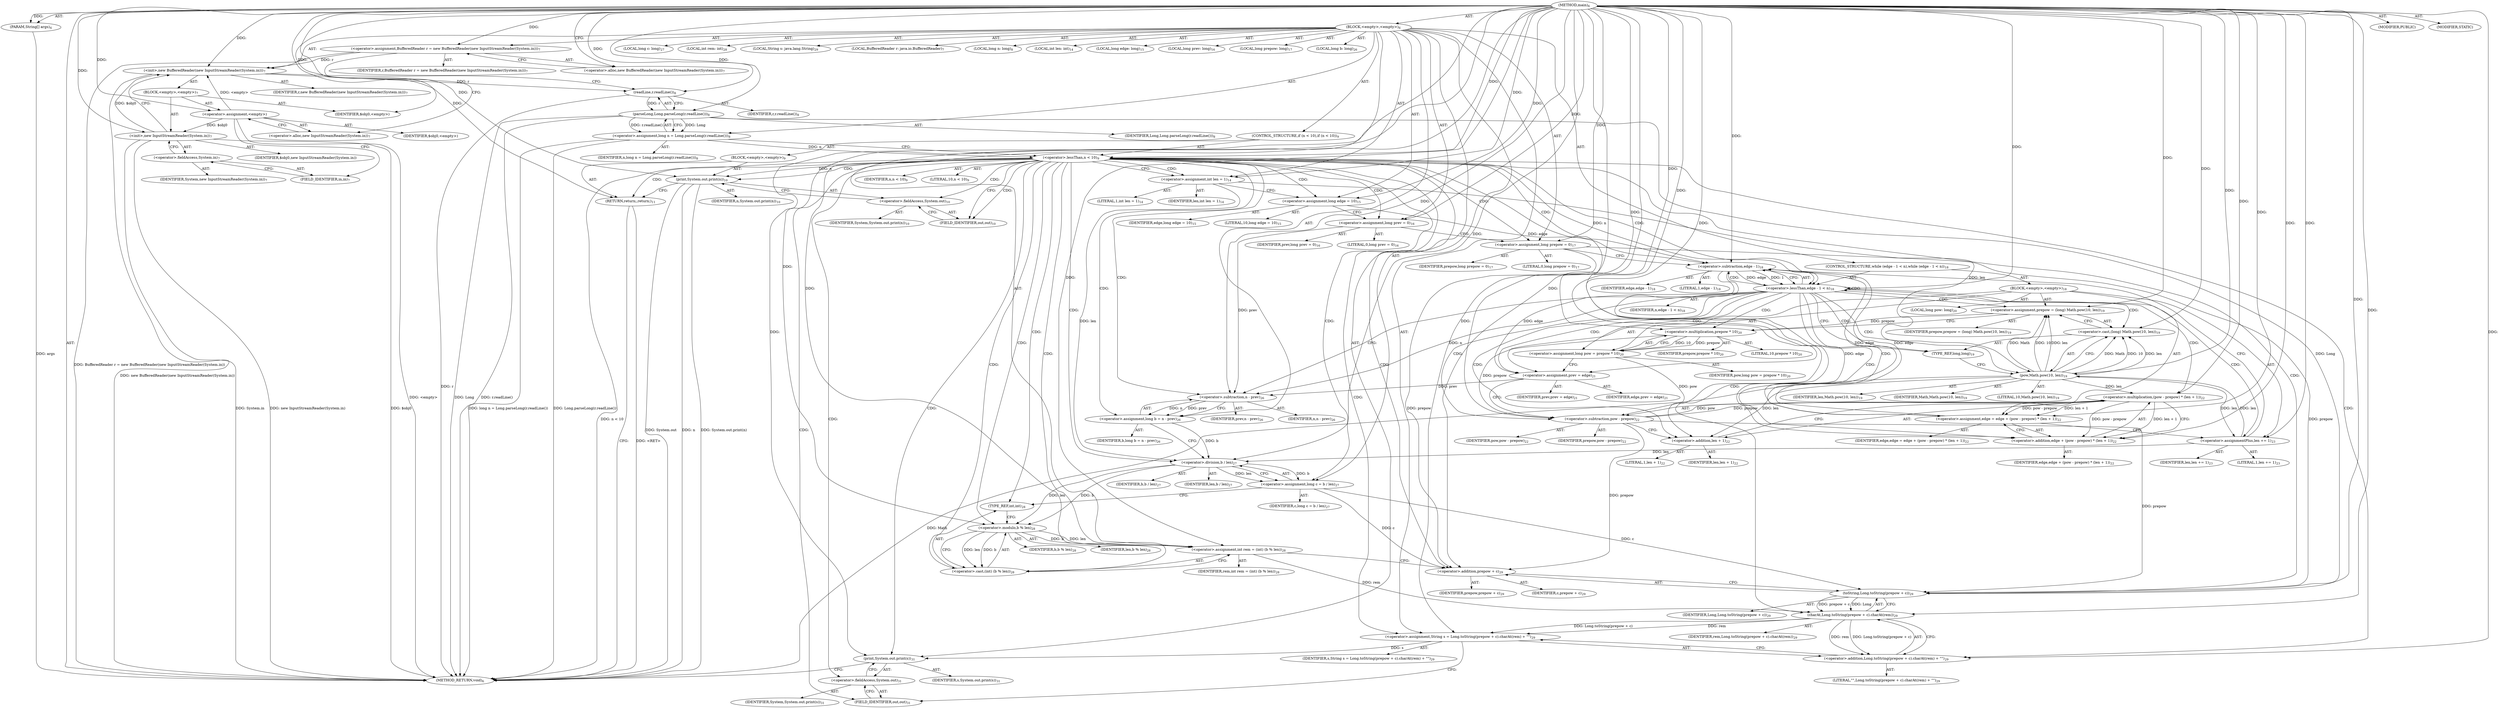 digraph "main" {  
"19" [label = <(METHOD,main)<SUB>6</SUB>> ]
"20" [label = <(PARAM,String[] args)<SUB>6</SUB>> ]
"21" [label = <(BLOCK,&lt;empty&gt;,&lt;empty&gt;)<SUB>6</SUB>> ]
"4" [label = <(LOCAL,BufferedReader r: java.io.BufferedReader)<SUB>7</SUB>> ]
"22" [label = <(&lt;operator&gt;.assignment,BufferedReader r = new BufferedReader(new InputStreamReader(System.in)))<SUB>7</SUB>> ]
"23" [label = <(IDENTIFIER,r,BufferedReader r = new BufferedReader(new InputStreamReader(System.in)))<SUB>7</SUB>> ]
"24" [label = <(&lt;operator&gt;.alloc,new BufferedReader(new InputStreamReader(System.in)))<SUB>7</SUB>> ]
"25" [label = <(&lt;init&gt;,new BufferedReader(new InputStreamReader(System.in)))<SUB>7</SUB>> ]
"3" [label = <(IDENTIFIER,r,new BufferedReader(new InputStreamReader(System.in)))<SUB>7</SUB>> ]
"26" [label = <(BLOCK,&lt;empty&gt;,&lt;empty&gt;)<SUB>7</SUB>> ]
"27" [label = <(&lt;operator&gt;.assignment,&lt;empty&gt;)> ]
"28" [label = <(IDENTIFIER,$obj0,&lt;empty&gt;)> ]
"29" [label = <(&lt;operator&gt;.alloc,new InputStreamReader(System.in))<SUB>7</SUB>> ]
"30" [label = <(&lt;init&gt;,new InputStreamReader(System.in))<SUB>7</SUB>> ]
"31" [label = <(IDENTIFIER,$obj0,new InputStreamReader(System.in))> ]
"32" [label = <(&lt;operator&gt;.fieldAccess,System.in)<SUB>7</SUB>> ]
"33" [label = <(IDENTIFIER,System,new InputStreamReader(System.in))<SUB>7</SUB>> ]
"34" [label = <(FIELD_IDENTIFIER,in,in)<SUB>7</SUB>> ]
"35" [label = <(IDENTIFIER,$obj0,&lt;empty&gt;)> ]
"36" [label = <(LOCAL,long n: long)<SUB>8</SUB>> ]
"37" [label = <(&lt;operator&gt;.assignment,long n = Long.parseLong(r.readLine()))<SUB>8</SUB>> ]
"38" [label = <(IDENTIFIER,n,long n = Long.parseLong(r.readLine()))<SUB>8</SUB>> ]
"39" [label = <(parseLong,Long.parseLong(r.readLine()))<SUB>8</SUB>> ]
"40" [label = <(IDENTIFIER,Long,Long.parseLong(r.readLine()))<SUB>8</SUB>> ]
"41" [label = <(readLine,r.readLine())<SUB>8</SUB>> ]
"42" [label = <(IDENTIFIER,r,r.readLine())<SUB>8</SUB>> ]
"43" [label = <(CONTROL_STRUCTURE,if (n &lt; 10),if (n &lt; 10))<SUB>9</SUB>> ]
"44" [label = <(&lt;operator&gt;.lessThan,n &lt; 10)<SUB>9</SUB>> ]
"45" [label = <(IDENTIFIER,n,n &lt; 10)<SUB>9</SUB>> ]
"46" [label = <(LITERAL,10,n &lt; 10)<SUB>9</SUB>> ]
"47" [label = <(BLOCK,&lt;empty&gt;,&lt;empty&gt;)<SUB>9</SUB>> ]
"48" [label = <(print,System.out.print(n))<SUB>10</SUB>> ]
"49" [label = <(&lt;operator&gt;.fieldAccess,System.out)<SUB>10</SUB>> ]
"50" [label = <(IDENTIFIER,System,System.out.print(n))<SUB>10</SUB>> ]
"51" [label = <(FIELD_IDENTIFIER,out,out)<SUB>10</SUB>> ]
"52" [label = <(IDENTIFIER,n,System.out.print(n))<SUB>10</SUB>> ]
"53" [label = <(RETURN,return;,return;)<SUB>11</SUB>> ]
"54" [label = <(LOCAL,int len: int)<SUB>14</SUB>> ]
"55" [label = <(&lt;operator&gt;.assignment,int len = 1)<SUB>14</SUB>> ]
"56" [label = <(IDENTIFIER,len,int len = 1)<SUB>14</SUB>> ]
"57" [label = <(LITERAL,1,int len = 1)<SUB>14</SUB>> ]
"58" [label = <(LOCAL,long edge: long)<SUB>15</SUB>> ]
"59" [label = <(&lt;operator&gt;.assignment,long edge = 10)<SUB>15</SUB>> ]
"60" [label = <(IDENTIFIER,edge,long edge = 10)<SUB>15</SUB>> ]
"61" [label = <(LITERAL,10,long edge = 10)<SUB>15</SUB>> ]
"62" [label = <(LOCAL,long prev: long)<SUB>16</SUB>> ]
"63" [label = <(&lt;operator&gt;.assignment,long prev = 0)<SUB>16</SUB>> ]
"64" [label = <(IDENTIFIER,prev,long prev = 0)<SUB>16</SUB>> ]
"65" [label = <(LITERAL,0,long prev = 0)<SUB>16</SUB>> ]
"66" [label = <(LOCAL,long prepow: long)<SUB>17</SUB>> ]
"67" [label = <(&lt;operator&gt;.assignment,long prepow = 0)<SUB>17</SUB>> ]
"68" [label = <(IDENTIFIER,prepow,long prepow = 0)<SUB>17</SUB>> ]
"69" [label = <(LITERAL,0,long prepow = 0)<SUB>17</SUB>> ]
"70" [label = <(CONTROL_STRUCTURE,while (edge - 1 &lt; n),while (edge - 1 &lt; n))<SUB>18</SUB>> ]
"71" [label = <(&lt;operator&gt;.lessThan,edge - 1 &lt; n)<SUB>18</SUB>> ]
"72" [label = <(&lt;operator&gt;.subtraction,edge - 1)<SUB>18</SUB>> ]
"73" [label = <(IDENTIFIER,edge,edge - 1)<SUB>18</SUB>> ]
"74" [label = <(LITERAL,1,edge - 1)<SUB>18</SUB>> ]
"75" [label = <(IDENTIFIER,n,edge - 1 &lt; n)<SUB>18</SUB>> ]
"76" [label = <(BLOCK,&lt;empty&gt;,&lt;empty&gt;)<SUB>18</SUB>> ]
"77" [label = <(&lt;operator&gt;.assignment,prepow = (long) Math.pow(10, len))<SUB>19</SUB>> ]
"78" [label = <(IDENTIFIER,prepow,prepow = (long) Math.pow(10, len))<SUB>19</SUB>> ]
"79" [label = <(&lt;operator&gt;.cast,(long) Math.pow(10, len))<SUB>19</SUB>> ]
"80" [label = <(TYPE_REF,long,long)<SUB>19</SUB>> ]
"81" [label = <(pow,Math.pow(10, len))<SUB>19</SUB>> ]
"82" [label = <(IDENTIFIER,Math,Math.pow(10, len))<SUB>19</SUB>> ]
"83" [label = <(LITERAL,10,Math.pow(10, len))<SUB>19</SUB>> ]
"84" [label = <(IDENTIFIER,len,Math.pow(10, len))<SUB>19</SUB>> ]
"85" [label = <(LOCAL,long pow: long)<SUB>20</SUB>> ]
"86" [label = <(&lt;operator&gt;.assignment,long pow = prepow * 10)<SUB>20</SUB>> ]
"87" [label = <(IDENTIFIER,pow,long pow = prepow * 10)<SUB>20</SUB>> ]
"88" [label = <(&lt;operator&gt;.multiplication,prepow * 10)<SUB>20</SUB>> ]
"89" [label = <(IDENTIFIER,prepow,prepow * 10)<SUB>20</SUB>> ]
"90" [label = <(LITERAL,10,prepow * 10)<SUB>20</SUB>> ]
"91" [label = <(&lt;operator&gt;.assignment,prev = edge)<SUB>21</SUB>> ]
"92" [label = <(IDENTIFIER,prev,prev = edge)<SUB>21</SUB>> ]
"93" [label = <(IDENTIFIER,edge,prev = edge)<SUB>21</SUB>> ]
"94" [label = <(&lt;operator&gt;.assignment,edge = edge + (pow - prepow) * (len + 1))<SUB>22</SUB>> ]
"95" [label = <(IDENTIFIER,edge,edge = edge + (pow - prepow) * (len + 1))<SUB>22</SUB>> ]
"96" [label = <(&lt;operator&gt;.addition,edge + (pow - prepow) * (len + 1))<SUB>22</SUB>> ]
"97" [label = <(IDENTIFIER,edge,edge + (pow - prepow) * (len + 1))<SUB>22</SUB>> ]
"98" [label = <(&lt;operator&gt;.multiplication,(pow - prepow) * (len + 1))<SUB>22</SUB>> ]
"99" [label = <(&lt;operator&gt;.subtraction,pow - prepow)<SUB>22</SUB>> ]
"100" [label = <(IDENTIFIER,pow,pow - prepow)<SUB>22</SUB>> ]
"101" [label = <(IDENTIFIER,prepow,pow - prepow)<SUB>22</SUB>> ]
"102" [label = <(&lt;operator&gt;.addition,len + 1)<SUB>22</SUB>> ]
"103" [label = <(IDENTIFIER,len,len + 1)<SUB>22</SUB>> ]
"104" [label = <(LITERAL,1,len + 1)<SUB>22</SUB>> ]
"105" [label = <(&lt;operator&gt;.assignmentPlus,len += 1)<SUB>23</SUB>> ]
"106" [label = <(IDENTIFIER,len,len += 1)<SUB>23</SUB>> ]
"107" [label = <(LITERAL,1,len += 1)<SUB>23</SUB>> ]
"108" [label = <(LOCAL,long b: long)<SUB>26</SUB>> ]
"109" [label = <(&lt;operator&gt;.assignment,long b = n - prev)<SUB>26</SUB>> ]
"110" [label = <(IDENTIFIER,b,long b = n - prev)<SUB>26</SUB>> ]
"111" [label = <(&lt;operator&gt;.subtraction,n - prev)<SUB>26</SUB>> ]
"112" [label = <(IDENTIFIER,n,n - prev)<SUB>26</SUB>> ]
"113" [label = <(IDENTIFIER,prev,n - prev)<SUB>26</SUB>> ]
"114" [label = <(LOCAL,long c: long)<SUB>27</SUB>> ]
"115" [label = <(&lt;operator&gt;.assignment,long c = b / len)<SUB>27</SUB>> ]
"116" [label = <(IDENTIFIER,c,long c = b / len)<SUB>27</SUB>> ]
"117" [label = <(&lt;operator&gt;.division,b / len)<SUB>27</SUB>> ]
"118" [label = <(IDENTIFIER,b,b / len)<SUB>27</SUB>> ]
"119" [label = <(IDENTIFIER,len,b / len)<SUB>27</SUB>> ]
"120" [label = <(LOCAL,int rem: int)<SUB>28</SUB>> ]
"121" [label = <(&lt;operator&gt;.assignment,int rem = (int) (b % len))<SUB>28</SUB>> ]
"122" [label = <(IDENTIFIER,rem,int rem = (int) (b % len))<SUB>28</SUB>> ]
"123" [label = <(&lt;operator&gt;.cast,(int) (b % len))<SUB>28</SUB>> ]
"124" [label = <(TYPE_REF,int,int)<SUB>28</SUB>> ]
"125" [label = <(&lt;operator&gt;.modulo,b % len)<SUB>28</SUB>> ]
"126" [label = <(IDENTIFIER,b,b % len)<SUB>28</SUB>> ]
"127" [label = <(IDENTIFIER,len,b % len)<SUB>28</SUB>> ]
"128" [label = <(LOCAL,String s: java.lang.String)<SUB>29</SUB>> ]
"129" [label = <(&lt;operator&gt;.assignment,String s = Long.toString(prepow + c).charAt(rem) + &quot;&quot;)<SUB>29</SUB>> ]
"130" [label = <(IDENTIFIER,s,String s = Long.toString(prepow + c).charAt(rem) + &quot;&quot;)<SUB>29</SUB>> ]
"131" [label = <(&lt;operator&gt;.addition,Long.toString(prepow + c).charAt(rem) + &quot;&quot;)<SUB>29</SUB>> ]
"132" [label = <(charAt,Long.toString(prepow + c).charAt(rem))<SUB>29</SUB>> ]
"133" [label = <(toString,Long.toString(prepow + c))<SUB>29</SUB>> ]
"134" [label = <(IDENTIFIER,Long,Long.toString(prepow + c))<SUB>29</SUB>> ]
"135" [label = <(&lt;operator&gt;.addition,prepow + c)<SUB>29</SUB>> ]
"136" [label = <(IDENTIFIER,prepow,prepow + c)<SUB>29</SUB>> ]
"137" [label = <(IDENTIFIER,c,prepow + c)<SUB>29</SUB>> ]
"138" [label = <(IDENTIFIER,rem,Long.toString(prepow + c).charAt(rem))<SUB>29</SUB>> ]
"139" [label = <(LITERAL,&quot;&quot;,Long.toString(prepow + c).charAt(rem) + &quot;&quot;)<SUB>29</SUB>> ]
"140" [label = <(print,System.out.print(s))<SUB>31</SUB>> ]
"141" [label = <(&lt;operator&gt;.fieldAccess,System.out)<SUB>31</SUB>> ]
"142" [label = <(IDENTIFIER,System,System.out.print(s))<SUB>31</SUB>> ]
"143" [label = <(FIELD_IDENTIFIER,out,out)<SUB>31</SUB>> ]
"144" [label = <(IDENTIFIER,s,System.out.print(s))<SUB>31</SUB>> ]
"145" [label = <(MODIFIER,PUBLIC)> ]
"146" [label = <(MODIFIER,STATIC)> ]
"147" [label = <(METHOD_RETURN,void)<SUB>6</SUB>> ]
  "19" -> "20"  [ label = "AST: "] 
  "19" -> "21"  [ label = "AST: "] 
  "19" -> "145"  [ label = "AST: "] 
  "19" -> "146"  [ label = "AST: "] 
  "19" -> "147"  [ label = "AST: "] 
  "21" -> "4"  [ label = "AST: "] 
  "21" -> "22"  [ label = "AST: "] 
  "21" -> "25"  [ label = "AST: "] 
  "21" -> "36"  [ label = "AST: "] 
  "21" -> "37"  [ label = "AST: "] 
  "21" -> "43"  [ label = "AST: "] 
  "21" -> "54"  [ label = "AST: "] 
  "21" -> "55"  [ label = "AST: "] 
  "21" -> "58"  [ label = "AST: "] 
  "21" -> "59"  [ label = "AST: "] 
  "21" -> "62"  [ label = "AST: "] 
  "21" -> "63"  [ label = "AST: "] 
  "21" -> "66"  [ label = "AST: "] 
  "21" -> "67"  [ label = "AST: "] 
  "21" -> "70"  [ label = "AST: "] 
  "21" -> "108"  [ label = "AST: "] 
  "21" -> "109"  [ label = "AST: "] 
  "21" -> "114"  [ label = "AST: "] 
  "21" -> "115"  [ label = "AST: "] 
  "21" -> "120"  [ label = "AST: "] 
  "21" -> "121"  [ label = "AST: "] 
  "21" -> "128"  [ label = "AST: "] 
  "21" -> "129"  [ label = "AST: "] 
  "21" -> "140"  [ label = "AST: "] 
  "22" -> "23"  [ label = "AST: "] 
  "22" -> "24"  [ label = "AST: "] 
  "25" -> "3"  [ label = "AST: "] 
  "25" -> "26"  [ label = "AST: "] 
  "26" -> "27"  [ label = "AST: "] 
  "26" -> "30"  [ label = "AST: "] 
  "26" -> "35"  [ label = "AST: "] 
  "27" -> "28"  [ label = "AST: "] 
  "27" -> "29"  [ label = "AST: "] 
  "30" -> "31"  [ label = "AST: "] 
  "30" -> "32"  [ label = "AST: "] 
  "32" -> "33"  [ label = "AST: "] 
  "32" -> "34"  [ label = "AST: "] 
  "37" -> "38"  [ label = "AST: "] 
  "37" -> "39"  [ label = "AST: "] 
  "39" -> "40"  [ label = "AST: "] 
  "39" -> "41"  [ label = "AST: "] 
  "41" -> "42"  [ label = "AST: "] 
  "43" -> "44"  [ label = "AST: "] 
  "43" -> "47"  [ label = "AST: "] 
  "44" -> "45"  [ label = "AST: "] 
  "44" -> "46"  [ label = "AST: "] 
  "47" -> "48"  [ label = "AST: "] 
  "47" -> "53"  [ label = "AST: "] 
  "48" -> "49"  [ label = "AST: "] 
  "48" -> "52"  [ label = "AST: "] 
  "49" -> "50"  [ label = "AST: "] 
  "49" -> "51"  [ label = "AST: "] 
  "55" -> "56"  [ label = "AST: "] 
  "55" -> "57"  [ label = "AST: "] 
  "59" -> "60"  [ label = "AST: "] 
  "59" -> "61"  [ label = "AST: "] 
  "63" -> "64"  [ label = "AST: "] 
  "63" -> "65"  [ label = "AST: "] 
  "67" -> "68"  [ label = "AST: "] 
  "67" -> "69"  [ label = "AST: "] 
  "70" -> "71"  [ label = "AST: "] 
  "70" -> "76"  [ label = "AST: "] 
  "71" -> "72"  [ label = "AST: "] 
  "71" -> "75"  [ label = "AST: "] 
  "72" -> "73"  [ label = "AST: "] 
  "72" -> "74"  [ label = "AST: "] 
  "76" -> "77"  [ label = "AST: "] 
  "76" -> "85"  [ label = "AST: "] 
  "76" -> "86"  [ label = "AST: "] 
  "76" -> "91"  [ label = "AST: "] 
  "76" -> "94"  [ label = "AST: "] 
  "76" -> "105"  [ label = "AST: "] 
  "77" -> "78"  [ label = "AST: "] 
  "77" -> "79"  [ label = "AST: "] 
  "79" -> "80"  [ label = "AST: "] 
  "79" -> "81"  [ label = "AST: "] 
  "81" -> "82"  [ label = "AST: "] 
  "81" -> "83"  [ label = "AST: "] 
  "81" -> "84"  [ label = "AST: "] 
  "86" -> "87"  [ label = "AST: "] 
  "86" -> "88"  [ label = "AST: "] 
  "88" -> "89"  [ label = "AST: "] 
  "88" -> "90"  [ label = "AST: "] 
  "91" -> "92"  [ label = "AST: "] 
  "91" -> "93"  [ label = "AST: "] 
  "94" -> "95"  [ label = "AST: "] 
  "94" -> "96"  [ label = "AST: "] 
  "96" -> "97"  [ label = "AST: "] 
  "96" -> "98"  [ label = "AST: "] 
  "98" -> "99"  [ label = "AST: "] 
  "98" -> "102"  [ label = "AST: "] 
  "99" -> "100"  [ label = "AST: "] 
  "99" -> "101"  [ label = "AST: "] 
  "102" -> "103"  [ label = "AST: "] 
  "102" -> "104"  [ label = "AST: "] 
  "105" -> "106"  [ label = "AST: "] 
  "105" -> "107"  [ label = "AST: "] 
  "109" -> "110"  [ label = "AST: "] 
  "109" -> "111"  [ label = "AST: "] 
  "111" -> "112"  [ label = "AST: "] 
  "111" -> "113"  [ label = "AST: "] 
  "115" -> "116"  [ label = "AST: "] 
  "115" -> "117"  [ label = "AST: "] 
  "117" -> "118"  [ label = "AST: "] 
  "117" -> "119"  [ label = "AST: "] 
  "121" -> "122"  [ label = "AST: "] 
  "121" -> "123"  [ label = "AST: "] 
  "123" -> "124"  [ label = "AST: "] 
  "123" -> "125"  [ label = "AST: "] 
  "125" -> "126"  [ label = "AST: "] 
  "125" -> "127"  [ label = "AST: "] 
  "129" -> "130"  [ label = "AST: "] 
  "129" -> "131"  [ label = "AST: "] 
  "131" -> "132"  [ label = "AST: "] 
  "131" -> "139"  [ label = "AST: "] 
  "132" -> "133"  [ label = "AST: "] 
  "132" -> "138"  [ label = "AST: "] 
  "133" -> "134"  [ label = "AST: "] 
  "133" -> "135"  [ label = "AST: "] 
  "135" -> "136"  [ label = "AST: "] 
  "135" -> "137"  [ label = "AST: "] 
  "140" -> "141"  [ label = "AST: "] 
  "140" -> "144"  [ label = "AST: "] 
  "141" -> "142"  [ label = "AST: "] 
  "141" -> "143"  [ label = "AST: "] 
  "22" -> "29"  [ label = "CFG: "] 
  "25" -> "41"  [ label = "CFG: "] 
  "37" -> "44"  [ label = "CFG: "] 
  "55" -> "59"  [ label = "CFG: "] 
  "59" -> "63"  [ label = "CFG: "] 
  "63" -> "67"  [ label = "CFG: "] 
  "67" -> "72"  [ label = "CFG: "] 
  "109" -> "117"  [ label = "CFG: "] 
  "115" -> "124"  [ label = "CFG: "] 
  "121" -> "135"  [ label = "CFG: "] 
  "129" -> "143"  [ label = "CFG: "] 
  "140" -> "147"  [ label = "CFG: "] 
  "24" -> "22"  [ label = "CFG: "] 
  "39" -> "37"  [ label = "CFG: "] 
  "44" -> "51"  [ label = "CFG: "] 
  "44" -> "55"  [ label = "CFG: "] 
  "71" -> "80"  [ label = "CFG: "] 
  "71" -> "111"  [ label = "CFG: "] 
  "111" -> "109"  [ label = "CFG: "] 
  "117" -> "115"  [ label = "CFG: "] 
  "123" -> "121"  [ label = "CFG: "] 
  "131" -> "129"  [ label = "CFG: "] 
  "141" -> "140"  [ label = "CFG: "] 
  "27" -> "34"  [ label = "CFG: "] 
  "30" -> "25"  [ label = "CFG: "] 
  "41" -> "39"  [ label = "CFG: "] 
  "48" -> "53"  [ label = "CFG: "] 
  "53" -> "147"  [ label = "CFG: "] 
  "72" -> "71"  [ label = "CFG: "] 
  "77" -> "88"  [ label = "CFG: "] 
  "86" -> "91"  [ label = "CFG: "] 
  "91" -> "99"  [ label = "CFG: "] 
  "94" -> "105"  [ label = "CFG: "] 
  "105" -> "72"  [ label = "CFG: "] 
  "124" -> "125"  [ label = "CFG: "] 
  "125" -> "123"  [ label = "CFG: "] 
  "132" -> "131"  [ label = "CFG: "] 
  "143" -> "141"  [ label = "CFG: "] 
  "29" -> "27"  [ label = "CFG: "] 
  "32" -> "30"  [ label = "CFG: "] 
  "49" -> "48"  [ label = "CFG: "] 
  "79" -> "77"  [ label = "CFG: "] 
  "88" -> "86"  [ label = "CFG: "] 
  "96" -> "94"  [ label = "CFG: "] 
  "133" -> "132"  [ label = "CFG: "] 
  "34" -> "32"  [ label = "CFG: "] 
  "51" -> "49"  [ label = "CFG: "] 
  "80" -> "81"  [ label = "CFG: "] 
  "81" -> "79"  [ label = "CFG: "] 
  "98" -> "96"  [ label = "CFG: "] 
  "135" -> "133"  [ label = "CFG: "] 
  "99" -> "102"  [ label = "CFG: "] 
  "102" -> "98"  [ label = "CFG: "] 
  "19" -> "24"  [ label = "CFG: "] 
  "53" -> "147"  [ label = "DDG: &lt;RET&gt;"] 
  "20" -> "147"  [ label = "DDG: args"] 
  "22" -> "147"  [ label = "DDG: BufferedReader r = new BufferedReader(new InputStreamReader(System.in))"] 
  "27" -> "147"  [ label = "DDG: &lt;empty&gt;"] 
  "30" -> "147"  [ label = "DDG: $obj0"] 
  "30" -> "147"  [ label = "DDG: System.in"] 
  "30" -> "147"  [ label = "DDG: new InputStreamReader(System.in)"] 
  "25" -> "147"  [ label = "DDG: new BufferedReader(new InputStreamReader(System.in))"] 
  "39" -> "147"  [ label = "DDG: Long"] 
  "41" -> "147"  [ label = "DDG: r"] 
  "39" -> "147"  [ label = "DDG: r.readLine()"] 
  "37" -> "147"  [ label = "DDG: Long.parseLong(r.readLine())"] 
  "37" -> "147"  [ label = "DDG: long n = Long.parseLong(r.readLine())"] 
  "44" -> "147"  [ label = "DDG: n &lt; 10"] 
  "48" -> "147"  [ label = "DDG: System.out"] 
  "48" -> "147"  [ label = "DDG: n"] 
  "48" -> "147"  [ label = "DDG: System.out.print(n)"] 
  "81" -> "147"  [ label = "DDG: Math"] 
  "19" -> "20"  [ label = "DDG: "] 
  "19" -> "22"  [ label = "DDG: "] 
  "39" -> "37"  [ label = "DDG: Long"] 
  "39" -> "37"  [ label = "DDG: r.readLine()"] 
  "19" -> "55"  [ label = "DDG: "] 
  "19" -> "59"  [ label = "DDG: "] 
  "19" -> "63"  [ label = "DDG: "] 
  "19" -> "67"  [ label = "DDG: "] 
  "111" -> "109"  [ label = "DDG: n"] 
  "111" -> "109"  [ label = "DDG: prev"] 
  "117" -> "115"  [ label = "DDG: b"] 
  "117" -> "115"  [ label = "DDG: len"] 
  "19" -> "121"  [ label = "DDG: "] 
  "125" -> "121"  [ label = "DDG: b"] 
  "125" -> "121"  [ label = "DDG: len"] 
  "132" -> "129"  [ label = "DDG: Long.toString(prepow + c)"] 
  "132" -> "129"  [ label = "DDG: rem"] 
  "19" -> "129"  [ label = "DDG: "] 
  "22" -> "25"  [ label = "DDG: r"] 
  "19" -> "25"  [ label = "DDG: "] 
  "27" -> "25"  [ label = "DDG: &lt;empty&gt;"] 
  "30" -> "25"  [ label = "DDG: $obj0"] 
  "129" -> "140"  [ label = "DDG: s"] 
  "19" -> "140"  [ label = "DDG: "] 
  "19" -> "27"  [ label = "DDG: "] 
  "19" -> "35"  [ label = "DDG: "] 
  "19" -> "39"  [ label = "DDG: "] 
  "41" -> "39"  [ label = "DDG: r"] 
  "37" -> "44"  [ label = "DDG: n"] 
  "19" -> "44"  [ label = "DDG: "] 
  "19" -> "53"  [ label = "DDG: "] 
  "72" -> "71"  [ label = "DDG: edge"] 
  "72" -> "71"  [ label = "DDG: 1"] 
  "44" -> "71"  [ label = "DDG: n"] 
  "19" -> "71"  [ label = "DDG: "] 
  "19" -> "77"  [ label = "DDG: "] 
  "81" -> "77"  [ label = "DDG: Math"] 
  "81" -> "77"  [ label = "DDG: 10"] 
  "81" -> "77"  [ label = "DDG: len"] 
  "88" -> "86"  [ label = "DDG: prepow"] 
  "88" -> "86"  [ label = "DDG: 10"] 
  "72" -> "91"  [ label = "DDG: edge"] 
  "19" -> "91"  [ label = "DDG: "] 
  "19" -> "94"  [ label = "DDG: "] 
  "72" -> "94"  [ label = "DDG: edge"] 
  "98" -> "94"  [ label = "DDG: pow - prepow"] 
  "98" -> "94"  [ label = "DDG: len + 1"] 
  "19" -> "105"  [ label = "DDG: "] 
  "71" -> "111"  [ label = "DDG: n"] 
  "19" -> "111"  [ label = "DDG: "] 
  "63" -> "111"  [ label = "DDG: prev"] 
  "91" -> "111"  [ label = "DDG: prev"] 
  "109" -> "117"  [ label = "DDG: b"] 
  "19" -> "117"  [ label = "DDG: "] 
  "55" -> "117"  [ label = "DDG: len"] 
  "105" -> "117"  [ label = "DDG: len"] 
  "19" -> "123"  [ label = "DDG: "] 
  "125" -> "123"  [ label = "DDG: b"] 
  "125" -> "123"  [ label = "DDG: len"] 
  "132" -> "131"  [ label = "DDG: Long.toString(prepow + c)"] 
  "132" -> "131"  [ label = "DDG: rem"] 
  "19" -> "131"  [ label = "DDG: "] 
  "27" -> "30"  [ label = "DDG: $obj0"] 
  "19" -> "30"  [ label = "DDG: "] 
  "25" -> "41"  [ label = "DDG: r"] 
  "19" -> "41"  [ label = "DDG: "] 
  "44" -> "48"  [ label = "DDG: n"] 
  "19" -> "48"  [ label = "DDG: "] 
  "59" -> "72"  [ label = "DDG: edge"] 
  "94" -> "72"  [ label = "DDG: edge"] 
  "19" -> "72"  [ label = "DDG: "] 
  "81" -> "105"  [ label = "DDG: len"] 
  "117" -> "125"  [ label = "DDG: b"] 
  "19" -> "125"  [ label = "DDG: "] 
  "117" -> "125"  [ label = "DDG: len"] 
  "133" -> "132"  [ label = "DDG: Long"] 
  "133" -> "132"  [ label = "DDG: prepow + c"] 
  "121" -> "132"  [ label = "DDG: rem"] 
  "19" -> "132"  [ label = "DDG: "] 
  "19" -> "79"  [ label = "DDG: "] 
  "81" -> "79"  [ label = "DDG: Math"] 
  "81" -> "79"  [ label = "DDG: 10"] 
  "81" -> "79"  [ label = "DDG: len"] 
  "77" -> "88"  [ label = "DDG: prepow"] 
  "19" -> "88"  [ label = "DDG: "] 
  "19" -> "96"  [ label = "DDG: "] 
  "72" -> "96"  [ label = "DDG: edge"] 
  "98" -> "96"  [ label = "DDG: pow - prepow"] 
  "98" -> "96"  [ label = "DDG: len + 1"] 
  "39" -> "133"  [ label = "DDG: Long"] 
  "19" -> "133"  [ label = "DDG: "] 
  "67" -> "133"  [ label = "DDG: prepow"] 
  "99" -> "133"  [ label = "DDG: prepow"] 
  "115" -> "133"  [ label = "DDG: c"] 
  "19" -> "81"  [ label = "DDG: "] 
  "55" -> "81"  [ label = "DDG: len"] 
  "105" -> "81"  [ label = "DDG: len"] 
  "99" -> "98"  [ label = "DDG: pow"] 
  "99" -> "98"  [ label = "DDG: prepow"] 
  "81" -> "98"  [ label = "DDG: len"] 
  "19" -> "98"  [ label = "DDG: "] 
  "67" -> "135"  [ label = "DDG: prepow"] 
  "99" -> "135"  [ label = "DDG: prepow"] 
  "19" -> "135"  [ label = "DDG: "] 
  "115" -> "135"  [ label = "DDG: c"] 
  "86" -> "99"  [ label = "DDG: pow"] 
  "19" -> "99"  [ label = "DDG: "] 
  "88" -> "99"  [ label = "DDG: prepow"] 
  "81" -> "102"  [ label = "DDG: len"] 
  "19" -> "102"  [ label = "DDG: "] 
  "44" -> "48"  [ label = "CDG: "] 
  "44" -> "115"  [ label = "CDG: "] 
  "44" -> "141"  [ label = "CDG: "] 
  "44" -> "49"  [ label = "CDG: "] 
  "44" -> "51"  [ label = "CDG: "] 
  "44" -> "131"  [ label = "CDG: "] 
  "44" -> "72"  [ label = "CDG: "] 
  "44" -> "132"  [ label = "CDG: "] 
  "44" -> "67"  [ label = "CDG: "] 
  "44" -> "121"  [ label = "CDG: "] 
  "44" -> "123"  [ label = "CDG: "] 
  "44" -> "59"  [ label = "CDG: "] 
  "44" -> "129"  [ label = "CDG: "] 
  "44" -> "140"  [ label = "CDG: "] 
  "44" -> "143"  [ label = "CDG: "] 
  "44" -> "71"  [ label = "CDG: "] 
  "44" -> "53"  [ label = "CDG: "] 
  "44" -> "135"  [ label = "CDG: "] 
  "44" -> "117"  [ label = "CDG: "] 
  "44" -> "63"  [ label = "CDG: "] 
  "44" -> "55"  [ label = "CDG: "] 
  "44" -> "124"  [ label = "CDG: "] 
  "44" -> "125"  [ label = "CDG: "] 
  "44" -> "111"  [ label = "CDG: "] 
  "44" -> "109"  [ label = "CDG: "] 
  "44" -> "133"  [ label = "CDG: "] 
  "71" -> "94"  [ label = "CDG: "] 
  "71" -> "96"  [ label = "CDG: "] 
  "71" -> "77"  [ label = "CDG: "] 
  "71" -> "98"  [ label = "CDG: "] 
  "71" -> "99"  [ label = "CDG: "] 
  "71" -> "81"  [ label = "CDG: "] 
  "71" -> "102"  [ label = "CDG: "] 
  "71" -> "72"  [ label = "CDG: "] 
  "71" -> "91"  [ label = "CDG: "] 
  "71" -> "79"  [ label = "CDG: "] 
  "71" -> "80"  [ label = "CDG: "] 
  "71" -> "71"  [ label = "CDG: "] 
  "71" -> "105"  [ label = "CDG: "] 
  "71" -> "88"  [ label = "CDG: "] 
  "71" -> "86"  [ label = "CDG: "] 
}
